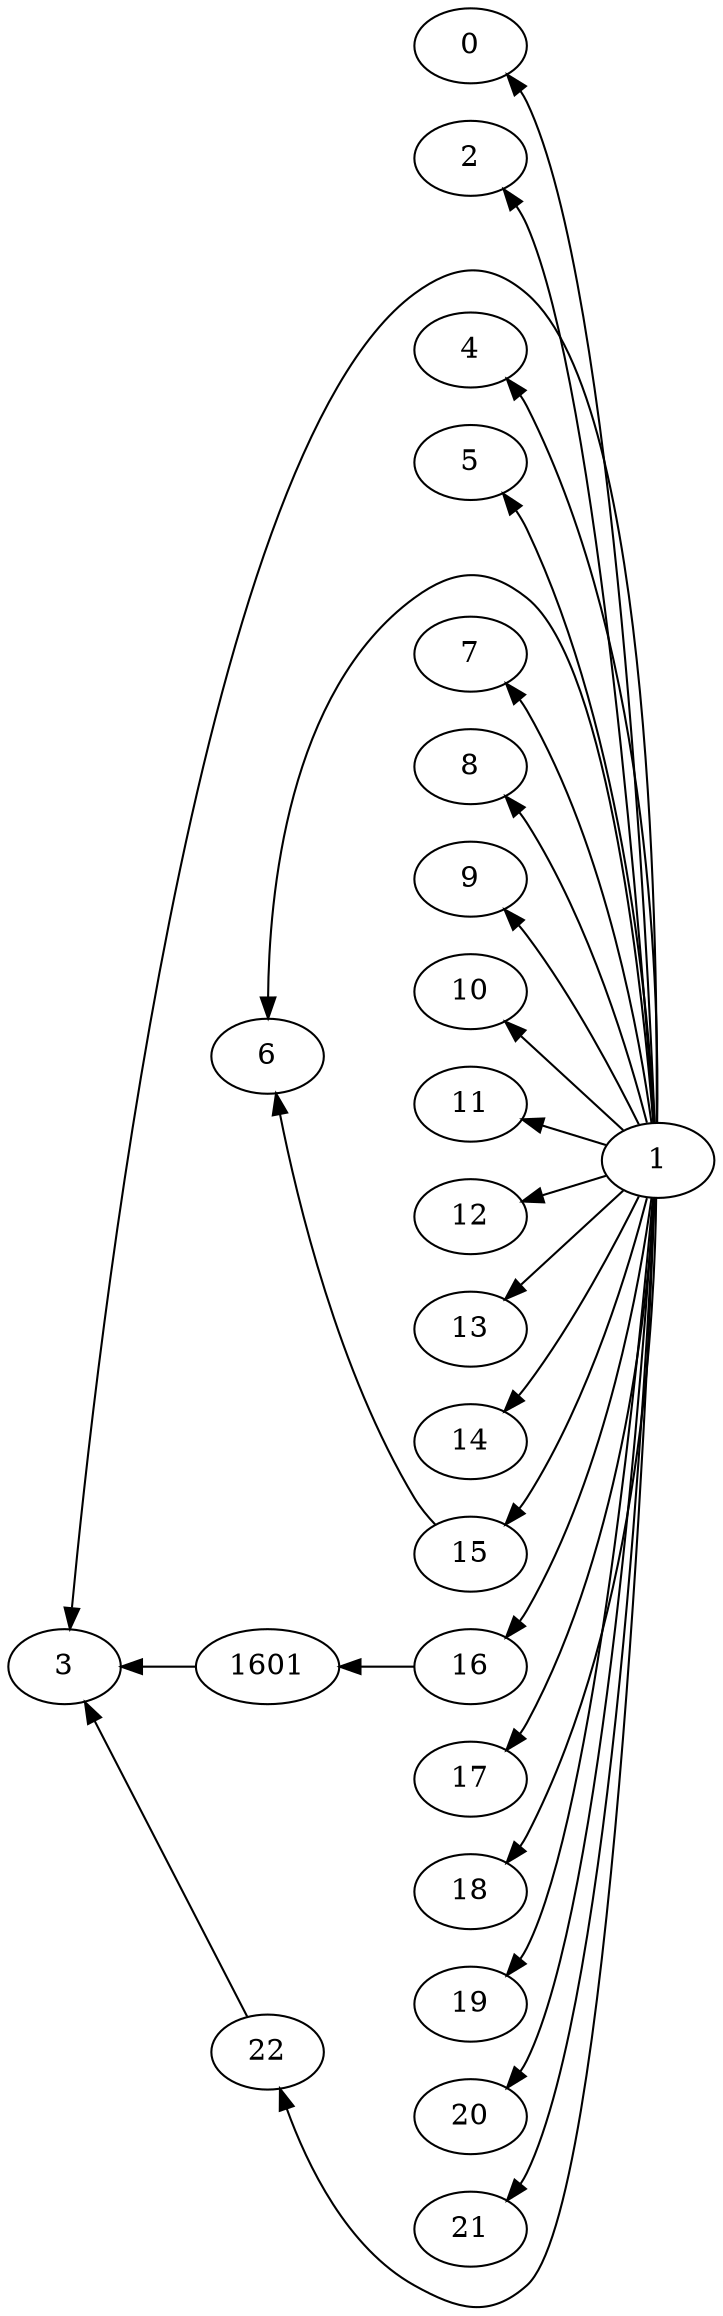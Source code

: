 
 digraph G{

  rankdir="RL";

    0 [style="main2 node",texlbl="book.cls"]
  1 [style="main node",texlbl="suftesi"]
  2 [style="complesso node",texlbl="geometry"]
    3 [style="main2 node",texlbl="xkeyval"]
  4 [style="main2 node",texlbl="enumitem"]
  5 [style="complesso node",texlbl="caption"]
  6 [style="complesso node",texlbl="color"]
  7 [style="main2 node",texlbl="multicol"]
  8 [style="main2 node",texlbl="emptypage"]
  9 [style="main2 node",texlbl="textcase"]
  10 [style="main2 node",texlbl="ifxetex"]
  11 [style="complesso node",texlbl="microtype"]
  12 [style="main2 node",texlbl="cclicenses"]
  13 [style="main2 node",texlbl="fontenc"]
  14 [style="main2 node",texlbl="sostitutefont"]
    15 [style="complesso node",texlbl="crop"]
   16   [style="main2 node",texlbl="titlesec"]
1601[style="cfg node",texlbl="ttlkey.cfg"]
17   [style="main2 node",texlbl="extramarks"]
18   [style="main2 node",texlbl="fancyhdr"]
19  [style="main2 node",texlbl="titletoc"]
20  [style="main2 node",texlbl="fixltxhyph"]
21  [style="main2 node",texlbl="mathpazo"]
22  [style="main2 node",texlbl="beramono"]
    1->0
1->2
  1->3
  1->4
  1->5
  1->6
   1->7
 1->8
 1->9
 1->10
 1->11
 1->12
 1->13
 1->14
 1->15
 15->6
 1->16
 16->1601
 1601->3
 1->17
 1->18
 1->19
 1->20
 1->21
  1->22
  22->3
  }
 

